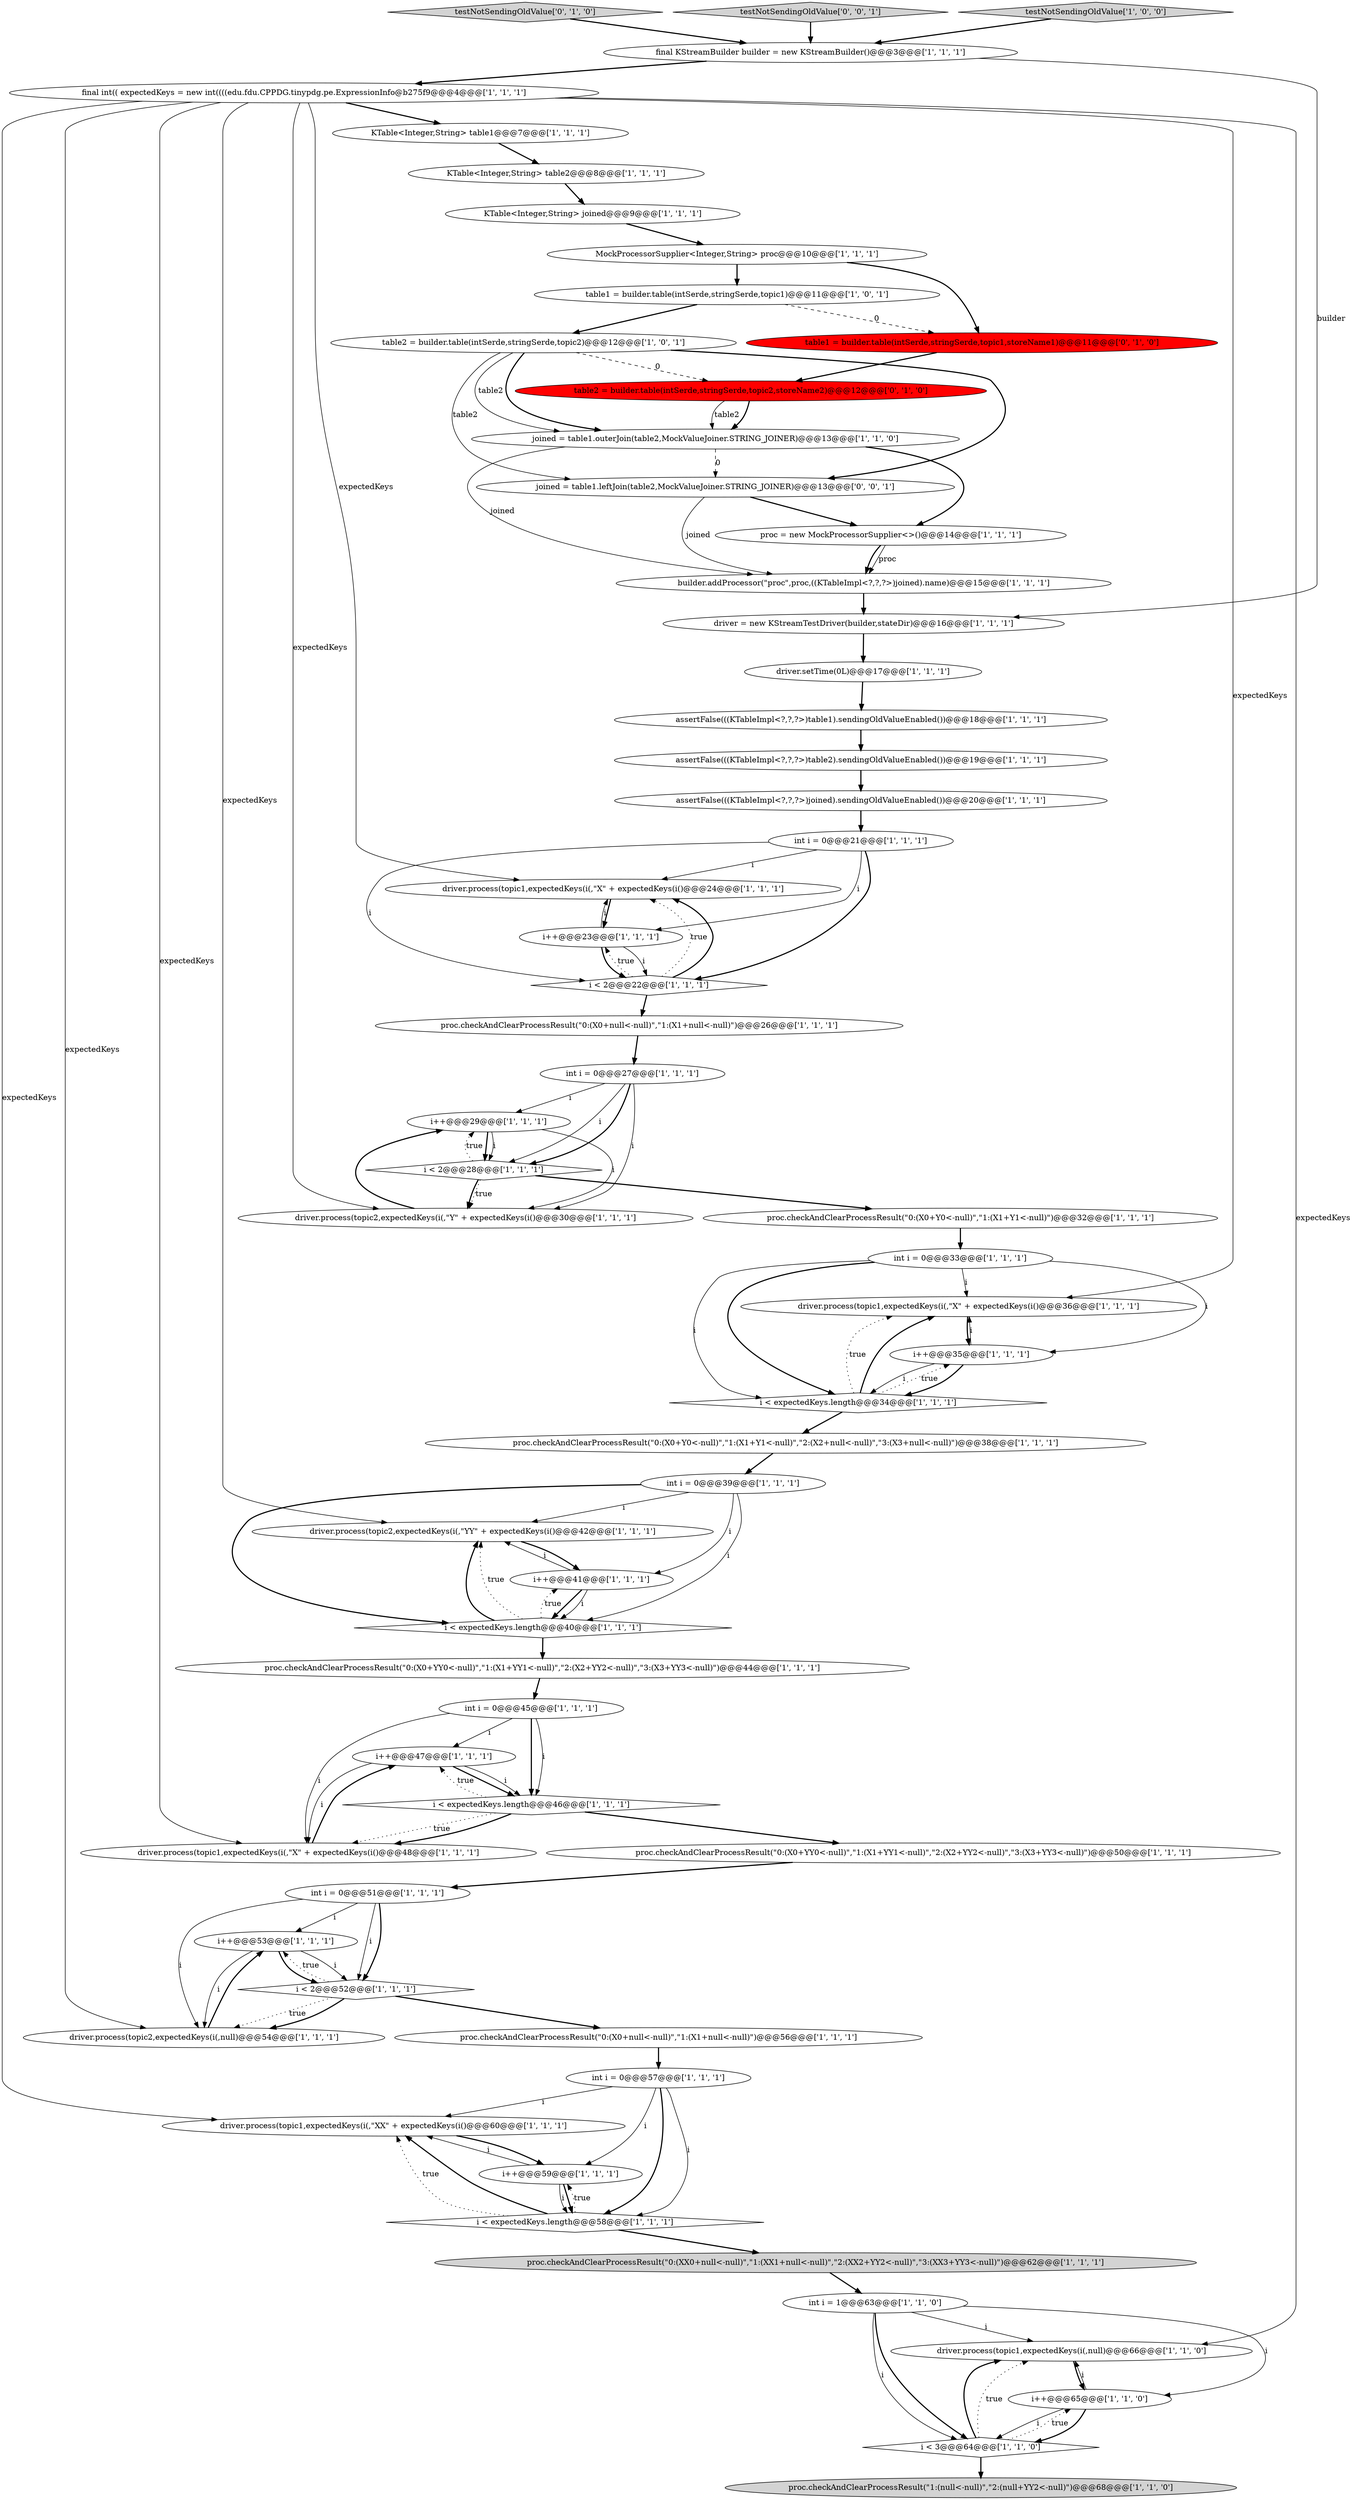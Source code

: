 digraph {
27 [style = filled, label = "driver.process(topic1,expectedKeys(i(,\"XX\" + expectedKeys(i()@@@60@@@['1', '1', '1']", fillcolor = white, shape = ellipse image = "AAA0AAABBB1BBB"];
56 [style = filled, label = "proc.checkAndClearProcessResult(\"1:(null<-null)\",\"2:(null+YY2<-null)\")@@@68@@@['1', '1', '0']", fillcolor = lightgray, shape = ellipse image = "AAA0AAABBB1BBB"];
50 [style = filled, label = "MockProcessorSupplier<Integer,String> proc@@@10@@@['1', '1', '1']", fillcolor = white, shape = ellipse image = "AAA0AAABBB1BBB"];
14 [style = filled, label = "i < expectedKeys.length@@@58@@@['1', '1', '1']", fillcolor = white, shape = diamond image = "AAA0AAABBB1BBB"];
41 [style = filled, label = "driver.process(topic1,expectedKeys(i(,null)@@@66@@@['1', '1', '0']", fillcolor = white, shape = ellipse image = "AAA0AAABBB1BBB"];
22 [style = filled, label = "i++@@@53@@@['1', '1', '1']", fillcolor = white, shape = ellipse image = "AAA0AAABBB1BBB"];
38 [style = filled, label = "proc.checkAndClearProcessResult(\"0:(X0+YY0<-null)\",\"1:(X1+YY1<-null)\",\"2:(X2+YY2<-null)\",\"3:(X3+YY3<-null)\")@@@50@@@['1', '1', '1']", fillcolor = white, shape = ellipse image = "AAA0AAABBB1BBB"];
31 [style = filled, label = "driver.process(topic1,expectedKeys(i(,\"X\" + expectedKeys(i()@@@36@@@['1', '1', '1']", fillcolor = white, shape = ellipse image = "AAA0AAABBB1BBB"];
49 [style = filled, label = "i++@@@47@@@['1', '1', '1']", fillcolor = white, shape = ellipse image = "AAA0AAABBB1BBB"];
57 [style = filled, label = "testNotSendingOldValue['0', '1', '0']", fillcolor = lightgray, shape = diamond image = "AAA0AAABBB2BBB"];
61 [style = filled, label = "testNotSendingOldValue['0', '0', '1']", fillcolor = lightgray, shape = diamond image = "AAA0AAABBB3BBB"];
17 [style = filled, label = "int i = 1@@@63@@@['1', '1', '0']", fillcolor = white, shape = ellipse image = "AAA0AAABBB1BBB"];
44 [style = filled, label = "i < expectedKeys.length@@@34@@@['1', '1', '1']", fillcolor = white, shape = diamond image = "AAA0AAABBB1BBB"];
45 [style = filled, label = "i++@@@29@@@['1', '1', '1']", fillcolor = white, shape = ellipse image = "AAA0AAABBB1BBB"];
53 [style = filled, label = "KTable<Integer,String> joined@@@9@@@['1', '1', '1']", fillcolor = white, shape = ellipse image = "AAA0AAABBB1BBB"];
46 [style = filled, label = "driver.process(topic1,expectedKeys(i(,\"X\" + expectedKeys(i()@@@24@@@['1', '1', '1']", fillcolor = white, shape = ellipse image = "AAA0AAABBB1BBB"];
59 [style = filled, label = "table2 = builder.table(intSerde,stringSerde,topic2,storeName2)@@@12@@@['0', '1', '0']", fillcolor = red, shape = ellipse image = "AAA1AAABBB2BBB"];
47 [style = filled, label = "i < 2@@@22@@@['1', '1', '1']", fillcolor = white, shape = diamond image = "AAA0AAABBB1BBB"];
51 [style = filled, label = "proc.checkAndClearProcessResult(\"0:(XX0+null<-null)\",\"1:(XX1+null<-null)\",\"2:(XX2+YY2<-null)\",\"3:(XX3+YY3<-null)\")@@@62@@@['1', '1', '1']", fillcolor = lightgray, shape = ellipse image = "AAA0AAABBB1BBB"];
5 [style = filled, label = "driver.process(topic2,expectedKeys(i(,\"YY\" + expectedKeys(i()@@@42@@@['1', '1', '1']", fillcolor = white, shape = ellipse image = "AAA0AAABBB1BBB"];
20 [style = filled, label = "i++@@@35@@@['1', '1', '1']", fillcolor = white, shape = ellipse image = "AAA0AAABBB1BBB"];
32 [style = filled, label = "driver.process(topic1,expectedKeys(i(,\"X\" + expectedKeys(i()@@@48@@@['1', '1', '1']", fillcolor = white, shape = ellipse image = "AAA0AAABBB1BBB"];
42 [style = filled, label = "driver.setTime(0L)@@@17@@@['1', '1', '1']", fillcolor = white, shape = ellipse image = "AAA0AAABBB1BBB"];
2 [style = filled, label = "proc.checkAndClearProcessResult(\"0:(X0+Y0<-null)\",\"1:(X1+Y1<-null)\")@@@32@@@['1', '1', '1']", fillcolor = white, shape = ellipse image = "AAA0AAABBB1BBB"];
52 [style = filled, label = "assertFalse(((KTableImpl<?,?,?>)joined).sendingOldValueEnabled())@@@20@@@['1', '1', '1']", fillcolor = white, shape = ellipse image = "AAA0AAABBB1BBB"];
60 [style = filled, label = "joined = table1.leftJoin(table2,MockValueJoiner.STRING_JOINER)@@@13@@@['0', '0', '1']", fillcolor = white, shape = ellipse image = "AAA0AAABBB3BBB"];
24 [style = filled, label = "int i = 0@@@51@@@['1', '1', '1']", fillcolor = white, shape = ellipse image = "AAA0AAABBB1BBB"];
10 [style = filled, label = "KTable<Integer,String> table1@@@7@@@['1', '1', '1']", fillcolor = white, shape = ellipse image = "AAA0AAABBB1BBB"];
40 [style = filled, label = "proc.checkAndClearProcessResult(\"0:(X0+null<-null)\",\"1:(X1+null<-null)\")@@@56@@@['1', '1', '1']", fillcolor = white, shape = ellipse image = "AAA0AAABBB1BBB"];
19 [style = filled, label = "i++@@@65@@@['1', '1', '0']", fillcolor = white, shape = ellipse image = "AAA0AAABBB1BBB"];
23 [style = filled, label = "builder.addProcessor(\"proc\",proc,((KTableImpl<?,?,?>)joined).name)@@@15@@@['1', '1', '1']", fillcolor = white, shape = ellipse image = "AAA0AAABBB1BBB"];
39 [style = filled, label = "driver.process(topic2,expectedKeys(i(,null)@@@54@@@['1', '1', '1']", fillcolor = white, shape = ellipse image = "AAA0AAABBB1BBB"];
8 [style = filled, label = "assertFalse(((KTableImpl<?,?,?>)table1).sendingOldValueEnabled())@@@18@@@['1', '1', '1']", fillcolor = white, shape = ellipse image = "AAA0AAABBB1BBB"];
54 [style = filled, label = "i++@@@41@@@['1', '1', '1']", fillcolor = white, shape = ellipse image = "AAA0AAABBB1BBB"];
28 [style = filled, label = "int i = 0@@@45@@@['1', '1', '1']", fillcolor = white, shape = ellipse image = "AAA0AAABBB1BBB"];
11 [style = filled, label = "testNotSendingOldValue['1', '0', '0']", fillcolor = lightgray, shape = diamond image = "AAA0AAABBB1BBB"];
3 [style = filled, label = "i < expectedKeys.length@@@40@@@['1', '1', '1']", fillcolor = white, shape = diamond image = "AAA0AAABBB1BBB"];
35 [style = filled, label = "int i = 0@@@21@@@['1', '1', '1']", fillcolor = white, shape = ellipse image = "AAA0AAABBB1BBB"];
0 [style = filled, label = "driver.process(topic2,expectedKeys(i(,\"Y\" + expectedKeys(i()@@@30@@@['1', '1', '1']", fillcolor = white, shape = ellipse image = "AAA0AAABBB1BBB"];
7 [style = filled, label = "i++@@@59@@@['1', '1', '1']", fillcolor = white, shape = ellipse image = "AAA0AAABBB1BBB"];
29 [style = filled, label = "final int(( expectedKeys = new int((((edu.fdu.CPPDG.tinypdg.pe.ExpressionInfo@b275f9@@@4@@@['1', '1', '1']", fillcolor = white, shape = ellipse image = "AAA0AAABBB1BBB"];
9 [style = filled, label = "proc.checkAndClearProcessResult(\"0:(X0+YY0<-null)\",\"1:(X1+YY1<-null)\",\"2:(X2+YY2<-null)\",\"3:(X3+YY3<-null)\")@@@44@@@['1', '1', '1']", fillcolor = white, shape = ellipse image = "AAA0AAABBB1BBB"];
36 [style = filled, label = "i < expectedKeys.length@@@46@@@['1', '1', '1']", fillcolor = white, shape = diamond image = "AAA0AAABBB1BBB"];
48 [style = filled, label = "table2 = builder.table(intSerde,stringSerde,topic2)@@@12@@@['1', '0', '1']", fillcolor = white, shape = ellipse image = "AAA0AAABBB1BBB"];
6 [style = filled, label = "joined = table1.outerJoin(table2,MockValueJoiner.STRING_JOINER)@@@13@@@['1', '1', '0']", fillcolor = white, shape = ellipse image = "AAA0AAABBB1BBB"];
4 [style = filled, label = "final KStreamBuilder builder = new KStreamBuilder()@@@3@@@['1', '1', '1']", fillcolor = white, shape = ellipse image = "AAA0AAABBB1BBB"];
21 [style = filled, label = "i < 3@@@64@@@['1', '1', '0']", fillcolor = white, shape = diamond image = "AAA0AAABBB1BBB"];
33 [style = filled, label = "i < 2@@@28@@@['1', '1', '1']", fillcolor = white, shape = diamond image = "AAA0AAABBB1BBB"];
37 [style = filled, label = "int i = 0@@@27@@@['1', '1', '1']", fillcolor = white, shape = ellipse image = "AAA0AAABBB1BBB"];
18 [style = filled, label = "assertFalse(((KTableImpl<?,?,?>)table2).sendingOldValueEnabled())@@@19@@@['1', '1', '1']", fillcolor = white, shape = ellipse image = "AAA0AAABBB1BBB"];
43 [style = filled, label = "int i = 0@@@39@@@['1', '1', '1']", fillcolor = white, shape = ellipse image = "AAA0AAABBB1BBB"];
58 [style = filled, label = "table1 = builder.table(intSerde,stringSerde,topic1,storeName1)@@@11@@@['0', '1', '0']", fillcolor = red, shape = ellipse image = "AAA1AAABBB2BBB"];
13 [style = filled, label = "i++@@@23@@@['1', '1', '1']", fillcolor = white, shape = ellipse image = "AAA0AAABBB1BBB"];
30 [style = filled, label = "driver = new KStreamTestDriver(builder,stateDir)@@@16@@@['1', '1', '1']", fillcolor = white, shape = ellipse image = "AAA0AAABBB1BBB"];
16 [style = filled, label = "int i = 0@@@33@@@['1', '1', '1']", fillcolor = white, shape = ellipse image = "AAA0AAABBB1BBB"];
55 [style = filled, label = "proc.checkAndClearProcessResult(\"0:(X0+Y0<-null)\",\"1:(X1+Y1<-null)\",\"2:(X2+null<-null)\",\"3:(X3+null<-null)\")@@@38@@@['1', '1', '1']", fillcolor = white, shape = ellipse image = "AAA0AAABBB1BBB"];
34 [style = filled, label = "proc.checkAndClearProcessResult(\"0:(X0+null<-null)\",\"1:(X1+null<-null)\")@@@26@@@['1', '1', '1']", fillcolor = white, shape = ellipse image = "AAA0AAABBB1BBB"];
25 [style = filled, label = "table1 = builder.table(intSerde,stringSerde,topic1)@@@11@@@['1', '0', '1']", fillcolor = white, shape = ellipse image = "AAA0AAABBB1BBB"];
26 [style = filled, label = "KTable<Integer,String> table2@@@8@@@['1', '1', '1']", fillcolor = white, shape = ellipse image = "AAA0AAABBB1BBB"];
12 [style = filled, label = "proc = new MockProcessorSupplier<>()@@@14@@@['1', '1', '1']", fillcolor = white, shape = ellipse image = "AAA0AAABBB1BBB"];
1 [style = filled, label = "i < 2@@@52@@@['1', '1', '1']", fillcolor = white, shape = diamond image = "AAA0AAABBB1BBB"];
15 [style = filled, label = "int i = 0@@@57@@@['1', '1', '1']", fillcolor = white, shape = ellipse image = "AAA0AAABBB1BBB"];
1->39 [style = dotted, label="true"];
13->47 [style = bold, label=""];
41->19 [style = bold, label=""];
46->13 [style = bold, label=""];
48->60 [style = solid, label="table2"];
19->41 [style = solid, label="i"];
48->59 [style = dashed, label="0"];
54->5 [style = solid, label="i"];
45->33 [style = bold, label=""];
40->15 [style = bold, label=""];
25->48 [style = bold, label=""];
22->1 [style = solid, label="i"];
24->22 [style = solid, label="i"];
37->33 [style = solid, label="i"];
7->14 [style = bold, label=""];
33->0 [style = bold, label=""];
43->3 [style = bold, label=""];
3->5 [style = bold, label=""];
21->56 [style = bold, label=""];
47->46 [style = dotted, label="true"];
44->20 [style = dotted, label="true"];
27->7 [style = bold, label=""];
51->17 [style = bold, label=""];
14->7 [style = dotted, label="true"];
58->59 [style = bold, label=""];
28->32 [style = solid, label="i"];
47->34 [style = bold, label=""];
31->20 [style = bold, label=""];
37->33 [style = bold, label=""];
54->3 [style = bold, label=""];
59->6 [style = bold, label=""];
29->0 [style = solid, label="expectedKeys"];
17->21 [style = bold, label=""];
49->36 [style = bold, label=""];
6->23 [style = solid, label="joined"];
52->35 [style = bold, label=""];
20->44 [style = solid, label="i"];
2->16 [style = bold, label=""];
28->36 [style = bold, label=""];
23->30 [style = bold, label=""];
16->20 [style = solid, label="i"];
6->60 [style = dashed, label="0"];
8->18 [style = bold, label=""];
32->49 [style = bold, label=""];
30->42 [style = bold, label=""];
1->22 [style = dotted, label="true"];
21->41 [style = bold, label=""];
10->26 [style = bold, label=""];
14->27 [style = dotted, label="true"];
45->0 [style = solid, label="i"];
17->21 [style = solid, label="i"];
39->22 [style = bold, label=""];
29->31 [style = solid, label="expectedKeys"];
3->5 [style = dotted, label="true"];
44->55 [style = bold, label=""];
12->23 [style = solid, label="proc"];
16->44 [style = solid, label="i"];
15->27 [style = solid, label="i"];
7->27 [style = solid, label="i"];
29->41 [style = solid, label="expectedKeys"];
33->45 [style = dotted, label="true"];
44->31 [style = dotted, label="true"];
15->7 [style = solid, label="i"];
35->46 [style = solid, label="i"];
60->12 [style = bold, label=""];
1->39 [style = bold, label=""];
33->0 [style = dotted, label="true"];
15->14 [style = solid, label="i"];
29->32 [style = solid, label="expectedKeys"];
13->46 [style = solid, label="i"];
17->19 [style = solid, label="i"];
15->14 [style = bold, label=""];
50->58 [style = bold, label=""];
0->45 [style = bold, label=""];
38->24 [style = bold, label=""];
26->53 [style = bold, label=""];
59->6 [style = solid, label="table2"];
42->8 [style = bold, label=""];
11->4 [style = bold, label=""];
16->31 [style = solid, label="i"];
36->32 [style = dotted, label="true"];
45->33 [style = solid, label="i"];
4->29 [style = bold, label=""];
29->5 [style = solid, label="expectedKeys"];
48->6 [style = bold, label=""];
54->3 [style = solid, label="i"];
20->31 [style = solid, label="i"];
35->13 [style = solid, label="i"];
53->50 [style = bold, label=""];
36->49 [style = dotted, label="true"];
9->28 [style = bold, label=""];
3->9 [style = bold, label=""];
4->30 [style = solid, label="builder"];
24->1 [style = solid, label="i"];
21->41 [style = dotted, label="true"];
43->3 [style = solid, label="i"];
16->44 [style = bold, label=""];
3->54 [style = dotted, label="true"];
60->23 [style = solid, label="joined"];
29->39 [style = solid, label="expectedKeys"];
29->10 [style = bold, label=""];
55->43 [style = bold, label=""];
14->27 [style = bold, label=""];
22->1 [style = bold, label=""];
24->1 [style = bold, label=""];
22->39 [style = solid, label="i"];
18->52 [style = bold, label=""];
61->4 [style = bold, label=""];
44->31 [style = bold, label=""];
33->2 [style = bold, label=""];
57->4 [style = bold, label=""];
7->14 [style = solid, label="i"];
49->36 [style = solid, label="i"];
19->21 [style = bold, label=""];
6->12 [style = bold, label=""];
5->54 [style = bold, label=""];
25->58 [style = dashed, label="0"];
1->40 [style = bold, label=""];
29->27 [style = solid, label="expectedKeys"];
29->46 [style = solid, label="expectedKeys"];
37->45 [style = solid, label="i"];
28->36 [style = solid, label="i"];
14->51 [style = bold, label=""];
17->41 [style = solid, label="i"];
36->32 [style = bold, label=""];
47->46 [style = bold, label=""];
48->60 [style = bold, label=""];
20->44 [style = bold, label=""];
50->25 [style = bold, label=""];
48->6 [style = solid, label="table2"];
35->47 [style = solid, label="i"];
13->47 [style = solid, label="i"];
28->49 [style = solid, label="i"];
43->54 [style = solid, label="i"];
19->21 [style = solid, label="i"];
34->37 [style = bold, label=""];
37->0 [style = solid, label="i"];
21->19 [style = dotted, label="true"];
43->5 [style = solid, label="i"];
35->47 [style = bold, label=""];
12->23 [style = bold, label=""];
36->38 [style = bold, label=""];
49->32 [style = solid, label="i"];
47->13 [style = dotted, label="true"];
24->39 [style = solid, label="i"];
}
